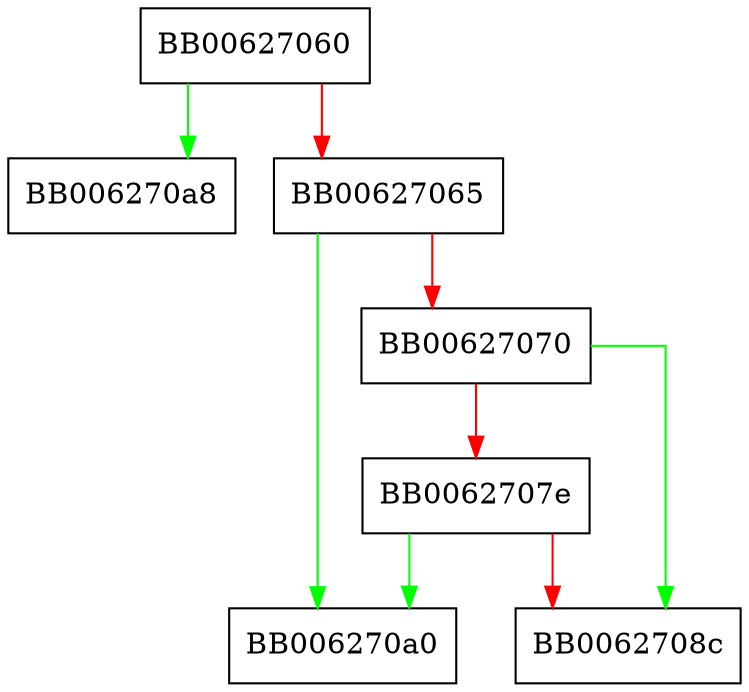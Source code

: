 digraph PKCS7_get_signer_info {
  node [shape="box"];
  graph [splines=ortho];
  BB00627060 -> BB006270a8 [color="green"];
  BB00627060 -> BB00627065 [color="red"];
  BB00627065 -> BB006270a0 [color="green"];
  BB00627065 -> BB00627070 [color="red"];
  BB00627070 -> BB0062708c [color="green"];
  BB00627070 -> BB0062707e [color="red"];
  BB0062707e -> BB006270a0 [color="green"];
  BB0062707e -> BB0062708c [color="red"];
}